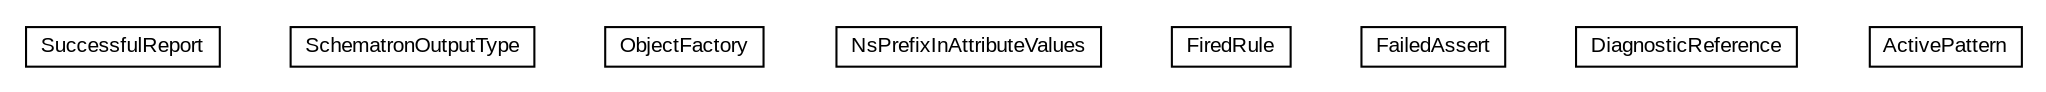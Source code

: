 #!/usr/local/bin/dot
#
# Class diagram 
# Generated by UMLGraph version 5.1 (http://www.umlgraph.org/)
#

digraph G {
	edge [fontname="arial",fontsize=10,labelfontname="arial",labelfontsize=10];
	node [fontname="arial",fontsize=10,shape=plaintext];
	nodesep=0.25;
	ranksep=0.5;
	// org.oclc.purl.dsdl.svrl.SuccessfulReport
	c2533 [label=<<table title="org.oclc.purl.dsdl.svrl.SuccessfulReport" border="0" cellborder="1" cellspacing="0" cellpadding="2" port="p" href="./SuccessfulReport.html">
		<tr><td><table border="0" cellspacing="0" cellpadding="1">
<tr><td align="center" balign="center"> SuccessfulReport </td></tr>
		</table></td></tr>
		</table>>, fontname="arial", fontcolor="black", fontsize=10.0];
	// org.oclc.purl.dsdl.svrl.SchematronOutputType
	c2534 [label=<<table title="org.oclc.purl.dsdl.svrl.SchematronOutputType" border="0" cellborder="1" cellspacing="0" cellpadding="2" port="p" href="./SchematronOutputType.html">
		<tr><td><table border="0" cellspacing="0" cellpadding="1">
<tr><td align="center" balign="center"> SchematronOutputType </td></tr>
		</table></td></tr>
		</table>>, fontname="arial", fontcolor="black", fontsize=10.0];
	// org.oclc.purl.dsdl.svrl.ObjectFactory
	c2535 [label=<<table title="org.oclc.purl.dsdl.svrl.ObjectFactory" border="0" cellborder="1" cellspacing="0" cellpadding="2" port="p" href="./ObjectFactory.html">
		<tr><td><table border="0" cellspacing="0" cellpadding="1">
<tr><td align="center" balign="center"> ObjectFactory </td></tr>
		</table></td></tr>
		</table>>, fontname="arial", fontcolor="black", fontsize=10.0];
	// org.oclc.purl.dsdl.svrl.NsPrefixInAttributeValues
	c2536 [label=<<table title="org.oclc.purl.dsdl.svrl.NsPrefixInAttributeValues" border="0" cellborder="1" cellspacing="0" cellpadding="2" port="p" href="./NsPrefixInAttributeValues.html">
		<tr><td><table border="0" cellspacing="0" cellpadding="1">
<tr><td align="center" balign="center"> NsPrefixInAttributeValues </td></tr>
		</table></td></tr>
		</table>>, fontname="arial", fontcolor="black", fontsize=10.0];
	// org.oclc.purl.dsdl.svrl.FiredRule
	c2537 [label=<<table title="org.oclc.purl.dsdl.svrl.FiredRule" border="0" cellborder="1" cellspacing="0" cellpadding="2" port="p" href="./FiredRule.html">
		<tr><td><table border="0" cellspacing="0" cellpadding="1">
<tr><td align="center" balign="center"> FiredRule </td></tr>
		</table></td></tr>
		</table>>, fontname="arial", fontcolor="black", fontsize=10.0];
	// org.oclc.purl.dsdl.svrl.FailedAssert
	c2538 [label=<<table title="org.oclc.purl.dsdl.svrl.FailedAssert" border="0" cellborder="1" cellspacing="0" cellpadding="2" port="p" href="./FailedAssert.html">
		<tr><td><table border="0" cellspacing="0" cellpadding="1">
<tr><td align="center" balign="center"> FailedAssert </td></tr>
		</table></td></tr>
		</table>>, fontname="arial", fontcolor="black", fontsize=10.0];
	// org.oclc.purl.dsdl.svrl.DiagnosticReference
	c2539 [label=<<table title="org.oclc.purl.dsdl.svrl.DiagnosticReference" border="0" cellborder="1" cellspacing="0" cellpadding="2" port="p" href="./DiagnosticReference.html">
		<tr><td><table border="0" cellspacing="0" cellpadding="1">
<tr><td align="center" balign="center"> DiagnosticReference </td></tr>
		</table></td></tr>
		</table>>, fontname="arial", fontcolor="black", fontsize=10.0];
	// org.oclc.purl.dsdl.svrl.ActivePattern
	c2540 [label=<<table title="org.oclc.purl.dsdl.svrl.ActivePattern" border="0" cellborder="1" cellspacing="0" cellpadding="2" port="p" href="./ActivePattern.html">
		<tr><td><table border="0" cellspacing="0" cellpadding="1">
<tr><td align="center" balign="center"> ActivePattern </td></tr>
		</table></td></tr>
		</table>>, fontname="arial", fontcolor="black", fontsize=10.0];
}

